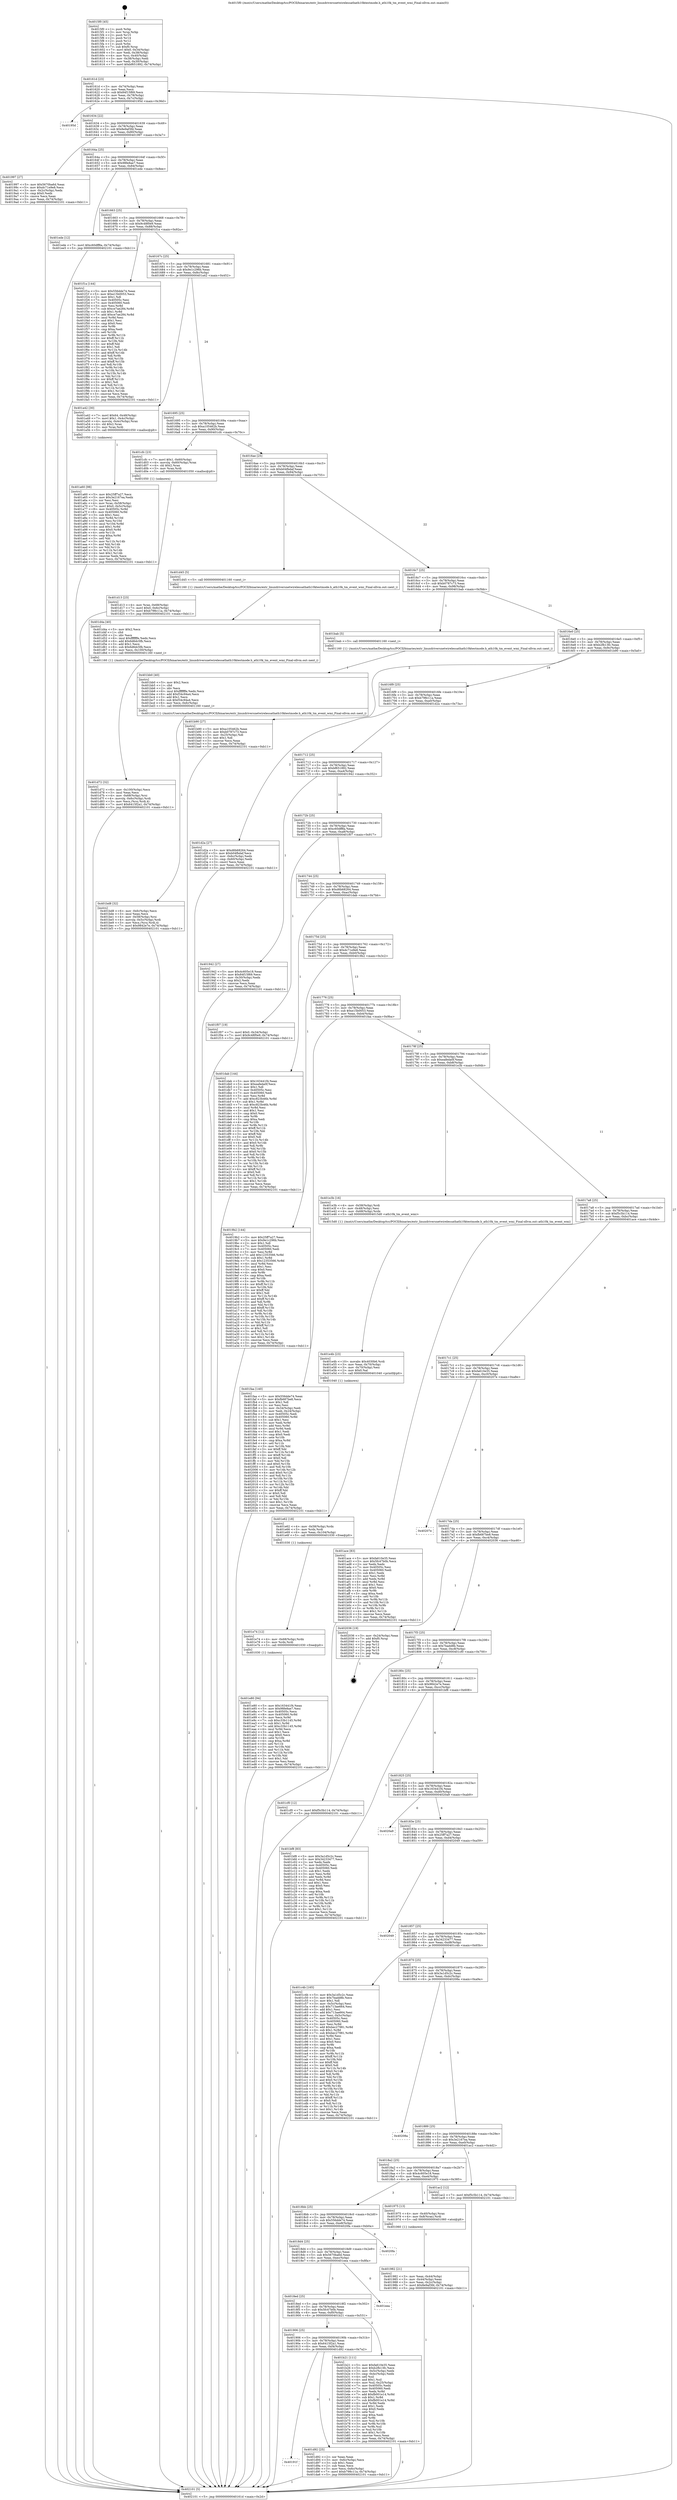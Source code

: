digraph "0x4015f0" {
  label = "0x4015f0 (/mnt/c/Users/mathe/Desktop/tcc/POCII/binaries/extr_linuxdriversnetwirelessathath10ktestmode.h_ath10k_tm_event_wmi_Final-ollvm.out::main(0))"
  labelloc = "t"
  node[shape=record]

  Entry [label="",width=0.3,height=0.3,shape=circle,fillcolor=black,style=filled]
  "0x40161d" [label="{
     0x40161d [23]\l
     | [instrs]\l
     &nbsp;&nbsp;0x40161d \<+3\>: mov -0x74(%rbp),%eax\l
     &nbsp;&nbsp;0x401620 \<+2\>: mov %eax,%ecx\l
     &nbsp;&nbsp;0x401622 \<+6\>: sub $0x84f15f69,%ecx\l
     &nbsp;&nbsp;0x401628 \<+3\>: mov %eax,-0x78(%rbp)\l
     &nbsp;&nbsp;0x40162b \<+3\>: mov %ecx,-0x7c(%rbp)\l
     &nbsp;&nbsp;0x40162e \<+6\>: je 000000000040195d \<main+0x36d\>\l
  }"]
  "0x40195d" [label="{
     0x40195d\l
  }", style=dashed]
  "0x401634" [label="{
     0x401634 [22]\l
     | [instrs]\l
     &nbsp;&nbsp;0x401634 \<+5\>: jmp 0000000000401639 \<main+0x49\>\l
     &nbsp;&nbsp;0x401639 \<+3\>: mov -0x78(%rbp),%eax\l
     &nbsp;&nbsp;0x40163c \<+5\>: sub $0x8e9af3fd,%eax\l
     &nbsp;&nbsp;0x401641 \<+3\>: mov %eax,-0x80(%rbp)\l
     &nbsp;&nbsp;0x401644 \<+6\>: je 0000000000401997 \<main+0x3a7\>\l
  }"]
  Exit [label="",width=0.3,height=0.3,shape=circle,fillcolor=black,style=filled,peripheries=2]
  "0x401997" [label="{
     0x401997 [27]\l
     | [instrs]\l
     &nbsp;&nbsp;0x401997 \<+5\>: mov $0x5670ba6d,%eax\l
     &nbsp;&nbsp;0x40199c \<+5\>: mov $0xdc71e9e8,%ecx\l
     &nbsp;&nbsp;0x4019a1 \<+3\>: mov -0x2c(%rbp),%edx\l
     &nbsp;&nbsp;0x4019a4 \<+3\>: cmp $0x0,%edx\l
     &nbsp;&nbsp;0x4019a7 \<+3\>: cmove %ecx,%eax\l
     &nbsp;&nbsp;0x4019aa \<+3\>: mov %eax,-0x74(%rbp)\l
     &nbsp;&nbsp;0x4019ad \<+5\>: jmp 0000000000402101 \<main+0xb11\>\l
  }"]
  "0x40164a" [label="{
     0x40164a [25]\l
     | [instrs]\l
     &nbsp;&nbsp;0x40164a \<+5\>: jmp 000000000040164f \<main+0x5f\>\l
     &nbsp;&nbsp;0x40164f \<+3\>: mov -0x78(%rbp),%eax\l
     &nbsp;&nbsp;0x401652 \<+5\>: sub $0x98fe8ae7,%eax\l
     &nbsp;&nbsp;0x401657 \<+6\>: mov %eax,-0x84(%rbp)\l
     &nbsp;&nbsp;0x40165d \<+6\>: je 0000000000401ede \<main+0x8ee\>\l
  }"]
  "0x401e80" [label="{
     0x401e80 [94]\l
     | [instrs]\l
     &nbsp;&nbsp;0x401e80 \<+5\>: mov $0x163441f4,%eax\l
     &nbsp;&nbsp;0x401e85 \<+5\>: mov $0x98fe8ae7,%esi\l
     &nbsp;&nbsp;0x401e8a \<+7\>: mov 0x40505c,%ecx\l
     &nbsp;&nbsp;0x401e91 \<+8\>: mov 0x405060,%r8d\l
     &nbsp;&nbsp;0x401e99 \<+3\>: mov %ecx,%r9d\l
     &nbsp;&nbsp;0x401e9c \<+7\>: sub $0xc33b1145,%r9d\l
     &nbsp;&nbsp;0x401ea3 \<+4\>: sub $0x1,%r9d\l
     &nbsp;&nbsp;0x401ea7 \<+7\>: add $0xc33b1145,%r9d\l
     &nbsp;&nbsp;0x401eae \<+4\>: imul %r9d,%ecx\l
     &nbsp;&nbsp;0x401eb2 \<+3\>: and $0x1,%ecx\l
     &nbsp;&nbsp;0x401eb5 \<+3\>: cmp $0x0,%ecx\l
     &nbsp;&nbsp;0x401eb8 \<+4\>: sete %r10b\l
     &nbsp;&nbsp;0x401ebc \<+4\>: cmp $0xa,%r8d\l
     &nbsp;&nbsp;0x401ec0 \<+4\>: setl %r11b\l
     &nbsp;&nbsp;0x401ec4 \<+3\>: mov %r10b,%bl\l
     &nbsp;&nbsp;0x401ec7 \<+3\>: and %r11b,%bl\l
     &nbsp;&nbsp;0x401eca \<+3\>: xor %r11b,%r10b\l
     &nbsp;&nbsp;0x401ecd \<+3\>: or %r10b,%bl\l
     &nbsp;&nbsp;0x401ed0 \<+3\>: test $0x1,%bl\l
     &nbsp;&nbsp;0x401ed3 \<+3\>: cmovne %esi,%eax\l
     &nbsp;&nbsp;0x401ed6 \<+3\>: mov %eax,-0x74(%rbp)\l
     &nbsp;&nbsp;0x401ed9 \<+5\>: jmp 0000000000402101 \<main+0xb11\>\l
  }"]
  "0x401ede" [label="{
     0x401ede [12]\l
     | [instrs]\l
     &nbsp;&nbsp;0x401ede \<+7\>: movl $0xc60dff8a,-0x74(%rbp)\l
     &nbsp;&nbsp;0x401ee5 \<+5\>: jmp 0000000000402101 \<main+0xb11\>\l
  }"]
  "0x401663" [label="{
     0x401663 [25]\l
     | [instrs]\l
     &nbsp;&nbsp;0x401663 \<+5\>: jmp 0000000000401668 \<main+0x78\>\l
     &nbsp;&nbsp;0x401668 \<+3\>: mov -0x78(%rbp),%eax\l
     &nbsp;&nbsp;0x40166b \<+5\>: sub $0x9c48f0e9,%eax\l
     &nbsp;&nbsp;0x401670 \<+6\>: mov %eax,-0x88(%rbp)\l
     &nbsp;&nbsp;0x401676 \<+6\>: je 0000000000401f1a \<main+0x92a\>\l
  }"]
  "0x401e74" [label="{
     0x401e74 [12]\l
     | [instrs]\l
     &nbsp;&nbsp;0x401e74 \<+4\>: mov -0x68(%rbp),%rdx\l
     &nbsp;&nbsp;0x401e78 \<+3\>: mov %rdx,%rdi\l
     &nbsp;&nbsp;0x401e7b \<+5\>: call 0000000000401030 \<free@plt\>\l
     | [calls]\l
     &nbsp;&nbsp;0x401030 \{1\} (unknown)\l
  }"]
  "0x401f1a" [label="{
     0x401f1a [144]\l
     | [instrs]\l
     &nbsp;&nbsp;0x401f1a \<+5\>: mov $0x556dde74,%eax\l
     &nbsp;&nbsp;0x401f1f \<+5\>: mov $0xe15b0053,%ecx\l
     &nbsp;&nbsp;0x401f24 \<+2\>: mov $0x1,%dl\l
     &nbsp;&nbsp;0x401f26 \<+7\>: mov 0x40505c,%esi\l
     &nbsp;&nbsp;0x401f2d \<+7\>: mov 0x405060,%edi\l
     &nbsp;&nbsp;0x401f34 \<+3\>: mov %esi,%r8d\l
     &nbsp;&nbsp;0x401f37 \<+7\>: sub $0xce7ae284,%r8d\l
     &nbsp;&nbsp;0x401f3e \<+4\>: sub $0x1,%r8d\l
     &nbsp;&nbsp;0x401f42 \<+7\>: add $0xce7ae284,%r8d\l
     &nbsp;&nbsp;0x401f49 \<+4\>: imul %r8d,%esi\l
     &nbsp;&nbsp;0x401f4d \<+3\>: and $0x1,%esi\l
     &nbsp;&nbsp;0x401f50 \<+3\>: cmp $0x0,%esi\l
     &nbsp;&nbsp;0x401f53 \<+4\>: sete %r9b\l
     &nbsp;&nbsp;0x401f57 \<+3\>: cmp $0xa,%edi\l
     &nbsp;&nbsp;0x401f5a \<+4\>: setl %r10b\l
     &nbsp;&nbsp;0x401f5e \<+3\>: mov %r9b,%r11b\l
     &nbsp;&nbsp;0x401f61 \<+4\>: xor $0xff,%r11b\l
     &nbsp;&nbsp;0x401f65 \<+3\>: mov %r10b,%bl\l
     &nbsp;&nbsp;0x401f68 \<+3\>: xor $0xff,%bl\l
     &nbsp;&nbsp;0x401f6b \<+3\>: xor $0x1,%dl\l
     &nbsp;&nbsp;0x401f6e \<+3\>: mov %r11b,%r14b\l
     &nbsp;&nbsp;0x401f71 \<+4\>: and $0xff,%r14b\l
     &nbsp;&nbsp;0x401f75 \<+3\>: and %dl,%r9b\l
     &nbsp;&nbsp;0x401f78 \<+3\>: mov %bl,%r15b\l
     &nbsp;&nbsp;0x401f7b \<+4\>: and $0xff,%r15b\l
     &nbsp;&nbsp;0x401f7f \<+3\>: and %dl,%r10b\l
     &nbsp;&nbsp;0x401f82 \<+3\>: or %r9b,%r14b\l
     &nbsp;&nbsp;0x401f85 \<+3\>: or %r10b,%r15b\l
     &nbsp;&nbsp;0x401f88 \<+3\>: xor %r15b,%r14b\l
     &nbsp;&nbsp;0x401f8b \<+3\>: or %bl,%r11b\l
     &nbsp;&nbsp;0x401f8e \<+4\>: xor $0xff,%r11b\l
     &nbsp;&nbsp;0x401f92 \<+3\>: or $0x1,%dl\l
     &nbsp;&nbsp;0x401f95 \<+3\>: and %dl,%r11b\l
     &nbsp;&nbsp;0x401f98 \<+3\>: or %r11b,%r14b\l
     &nbsp;&nbsp;0x401f9b \<+4\>: test $0x1,%r14b\l
     &nbsp;&nbsp;0x401f9f \<+3\>: cmovne %ecx,%eax\l
     &nbsp;&nbsp;0x401fa2 \<+3\>: mov %eax,-0x74(%rbp)\l
     &nbsp;&nbsp;0x401fa5 \<+5\>: jmp 0000000000402101 \<main+0xb11\>\l
  }"]
  "0x40167c" [label="{
     0x40167c [25]\l
     | [instrs]\l
     &nbsp;&nbsp;0x40167c \<+5\>: jmp 0000000000401681 \<main+0x91\>\l
     &nbsp;&nbsp;0x401681 \<+3\>: mov -0x78(%rbp),%eax\l
     &nbsp;&nbsp;0x401684 \<+5\>: sub $0x9e1c296b,%eax\l
     &nbsp;&nbsp;0x401689 \<+6\>: mov %eax,-0x8c(%rbp)\l
     &nbsp;&nbsp;0x40168f \<+6\>: je 0000000000401a42 \<main+0x452\>\l
  }"]
  "0x401e62" [label="{
     0x401e62 [18]\l
     | [instrs]\l
     &nbsp;&nbsp;0x401e62 \<+4\>: mov -0x58(%rbp),%rdx\l
     &nbsp;&nbsp;0x401e66 \<+3\>: mov %rdx,%rdi\l
     &nbsp;&nbsp;0x401e69 \<+6\>: mov %eax,-0x104(%rbp)\l
     &nbsp;&nbsp;0x401e6f \<+5\>: call 0000000000401030 \<free@plt\>\l
     | [calls]\l
     &nbsp;&nbsp;0x401030 \{1\} (unknown)\l
  }"]
  "0x401a42" [label="{
     0x401a42 [30]\l
     | [instrs]\l
     &nbsp;&nbsp;0x401a42 \<+7\>: movl $0x64,-0x48(%rbp)\l
     &nbsp;&nbsp;0x401a49 \<+7\>: movl $0x1,-0x4c(%rbp)\l
     &nbsp;&nbsp;0x401a50 \<+4\>: movslq -0x4c(%rbp),%rax\l
     &nbsp;&nbsp;0x401a54 \<+4\>: shl $0x2,%rax\l
     &nbsp;&nbsp;0x401a58 \<+3\>: mov %rax,%rdi\l
     &nbsp;&nbsp;0x401a5b \<+5\>: call 0000000000401050 \<malloc@plt\>\l
     | [calls]\l
     &nbsp;&nbsp;0x401050 \{1\} (unknown)\l
  }"]
  "0x401695" [label="{
     0x401695 [25]\l
     | [instrs]\l
     &nbsp;&nbsp;0x401695 \<+5\>: jmp 000000000040169a \<main+0xaa\>\l
     &nbsp;&nbsp;0x40169a \<+3\>: mov -0x78(%rbp),%eax\l
     &nbsp;&nbsp;0x40169d \<+5\>: sub $0xa105462b,%eax\l
     &nbsp;&nbsp;0x4016a2 \<+6\>: mov %eax,-0x90(%rbp)\l
     &nbsp;&nbsp;0x4016a8 \<+6\>: je 0000000000401cfc \<main+0x70c\>\l
  }"]
  "0x401e4b" [label="{
     0x401e4b [23]\l
     | [instrs]\l
     &nbsp;&nbsp;0x401e4b \<+10\>: movabs $0x4030b6,%rdi\l
     &nbsp;&nbsp;0x401e55 \<+3\>: mov %eax,-0x70(%rbp)\l
     &nbsp;&nbsp;0x401e58 \<+3\>: mov -0x70(%rbp),%esi\l
     &nbsp;&nbsp;0x401e5b \<+2\>: mov $0x0,%al\l
     &nbsp;&nbsp;0x401e5d \<+5\>: call 0000000000401040 \<printf@plt\>\l
     | [calls]\l
     &nbsp;&nbsp;0x401040 \{1\} (unknown)\l
  }"]
  "0x401cfc" [label="{
     0x401cfc [23]\l
     | [instrs]\l
     &nbsp;&nbsp;0x401cfc \<+7\>: movl $0x1,-0x60(%rbp)\l
     &nbsp;&nbsp;0x401d03 \<+4\>: movslq -0x60(%rbp),%rax\l
     &nbsp;&nbsp;0x401d07 \<+4\>: shl $0x2,%rax\l
     &nbsp;&nbsp;0x401d0b \<+3\>: mov %rax,%rdi\l
     &nbsp;&nbsp;0x401d0e \<+5\>: call 0000000000401050 \<malloc@plt\>\l
     | [calls]\l
     &nbsp;&nbsp;0x401050 \{1\} (unknown)\l
  }"]
  "0x4016ae" [label="{
     0x4016ae [25]\l
     | [instrs]\l
     &nbsp;&nbsp;0x4016ae \<+5\>: jmp 00000000004016b3 \<main+0xc3\>\l
     &nbsp;&nbsp;0x4016b3 \<+3\>: mov -0x78(%rbp),%eax\l
     &nbsp;&nbsp;0x4016b6 \<+5\>: sub $0xb04fbdaf,%eax\l
     &nbsp;&nbsp;0x4016bb \<+6\>: mov %eax,-0x94(%rbp)\l
     &nbsp;&nbsp;0x4016c1 \<+6\>: je 0000000000401d45 \<main+0x755\>\l
  }"]
  "0x40191f" [label="{
     0x40191f\l
  }", style=dashed]
  "0x401d45" [label="{
     0x401d45 [5]\l
     | [instrs]\l
     &nbsp;&nbsp;0x401d45 \<+5\>: call 0000000000401160 \<next_i\>\l
     | [calls]\l
     &nbsp;&nbsp;0x401160 \{1\} (/mnt/c/Users/mathe/Desktop/tcc/POCII/binaries/extr_linuxdriversnetwirelessathath10ktestmode.h_ath10k_tm_event_wmi_Final-ollvm.out::next_i)\l
  }"]
  "0x4016c7" [label="{
     0x4016c7 [25]\l
     | [instrs]\l
     &nbsp;&nbsp;0x4016c7 \<+5\>: jmp 00000000004016cc \<main+0xdc\>\l
     &nbsp;&nbsp;0x4016cc \<+3\>: mov -0x78(%rbp),%eax\l
     &nbsp;&nbsp;0x4016cf \<+5\>: sub $0xb0787c73,%eax\l
     &nbsp;&nbsp;0x4016d4 \<+6\>: mov %eax,-0x98(%rbp)\l
     &nbsp;&nbsp;0x4016da \<+6\>: je 0000000000401bab \<main+0x5bb\>\l
  }"]
  "0x401d92" [label="{
     0x401d92 [25]\l
     | [instrs]\l
     &nbsp;&nbsp;0x401d92 \<+2\>: xor %eax,%eax\l
     &nbsp;&nbsp;0x401d94 \<+3\>: mov -0x6c(%rbp),%ecx\l
     &nbsp;&nbsp;0x401d97 \<+3\>: sub $0x1,%eax\l
     &nbsp;&nbsp;0x401d9a \<+2\>: sub %eax,%ecx\l
     &nbsp;&nbsp;0x401d9c \<+3\>: mov %ecx,-0x6c(%rbp)\l
     &nbsp;&nbsp;0x401d9f \<+7\>: movl $0xb798c11a,-0x74(%rbp)\l
     &nbsp;&nbsp;0x401da6 \<+5\>: jmp 0000000000402101 \<main+0xb11\>\l
  }"]
  "0x401bab" [label="{
     0x401bab [5]\l
     | [instrs]\l
     &nbsp;&nbsp;0x401bab \<+5\>: call 0000000000401160 \<next_i\>\l
     | [calls]\l
     &nbsp;&nbsp;0x401160 \{1\} (/mnt/c/Users/mathe/Desktop/tcc/POCII/binaries/extr_linuxdriversnetwirelessathath10ktestmode.h_ath10k_tm_event_wmi_Final-ollvm.out::next_i)\l
  }"]
  "0x4016e0" [label="{
     0x4016e0 [25]\l
     | [instrs]\l
     &nbsp;&nbsp;0x4016e0 \<+5\>: jmp 00000000004016e5 \<main+0xf5\>\l
     &nbsp;&nbsp;0x4016e5 \<+3\>: mov -0x78(%rbp),%eax\l
     &nbsp;&nbsp;0x4016e8 \<+5\>: sub $0xb2fb13fc,%eax\l
     &nbsp;&nbsp;0x4016ed \<+6\>: mov %eax,-0x9c(%rbp)\l
     &nbsp;&nbsp;0x4016f3 \<+6\>: je 0000000000401b90 \<main+0x5a0\>\l
  }"]
  "0x401d72" [label="{
     0x401d72 [32]\l
     | [instrs]\l
     &nbsp;&nbsp;0x401d72 \<+6\>: mov -0x100(%rbp),%ecx\l
     &nbsp;&nbsp;0x401d78 \<+3\>: imul %eax,%ecx\l
     &nbsp;&nbsp;0x401d7b \<+4\>: mov -0x68(%rbp),%rsi\l
     &nbsp;&nbsp;0x401d7f \<+4\>: movslq -0x6c(%rbp),%rdi\l
     &nbsp;&nbsp;0x401d83 \<+3\>: mov %ecx,(%rsi,%rdi,4)\l
     &nbsp;&nbsp;0x401d86 \<+7\>: movl $0x6415f2a1,-0x74(%rbp)\l
     &nbsp;&nbsp;0x401d8d \<+5\>: jmp 0000000000402101 \<main+0xb11\>\l
  }"]
  "0x401b90" [label="{
     0x401b90 [27]\l
     | [instrs]\l
     &nbsp;&nbsp;0x401b90 \<+5\>: mov $0xa105462b,%eax\l
     &nbsp;&nbsp;0x401b95 \<+5\>: mov $0xb0787c73,%ecx\l
     &nbsp;&nbsp;0x401b9a \<+3\>: mov -0x25(%rbp),%dl\l
     &nbsp;&nbsp;0x401b9d \<+3\>: test $0x1,%dl\l
     &nbsp;&nbsp;0x401ba0 \<+3\>: cmovne %ecx,%eax\l
     &nbsp;&nbsp;0x401ba3 \<+3\>: mov %eax,-0x74(%rbp)\l
     &nbsp;&nbsp;0x401ba6 \<+5\>: jmp 0000000000402101 \<main+0xb11\>\l
  }"]
  "0x4016f9" [label="{
     0x4016f9 [25]\l
     | [instrs]\l
     &nbsp;&nbsp;0x4016f9 \<+5\>: jmp 00000000004016fe \<main+0x10e\>\l
     &nbsp;&nbsp;0x4016fe \<+3\>: mov -0x78(%rbp),%eax\l
     &nbsp;&nbsp;0x401701 \<+5\>: sub $0xb798c11a,%eax\l
     &nbsp;&nbsp;0x401706 \<+6\>: mov %eax,-0xa0(%rbp)\l
     &nbsp;&nbsp;0x40170c \<+6\>: je 0000000000401d2a \<main+0x73a\>\l
  }"]
  "0x401d4a" [label="{
     0x401d4a [40]\l
     | [instrs]\l
     &nbsp;&nbsp;0x401d4a \<+5\>: mov $0x2,%ecx\l
     &nbsp;&nbsp;0x401d4f \<+1\>: cltd\l
     &nbsp;&nbsp;0x401d50 \<+2\>: idiv %ecx\l
     &nbsp;&nbsp;0x401d52 \<+6\>: imul $0xfffffffe,%edx,%ecx\l
     &nbsp;&nbsp;0x401d58 \<+6\>: add $0x6d6dc5fb,%ecx\l
     &nbsp;&nbsp;0x401d5e \<+3\>: add $0x1,%ecx\l
     &nbsp;&nbsp;0x401d61 \<+6\>: sub $0x6d6dc5fb,%ecx\l
     &nbsp;&nbsp;0x401d67 \<+6\>: mov %ecx,-0x100(%rbp)\l
     &nbsp;&nbsp;0x401d6d \<+5\>: call 0000000000401160 \<next_i\>\l
     | [calls]\l
     &nbsp;&nbsp;0x401160 \{1\} (/mnt/c/Users/mathe/Desktop/tcc/POCII/binaries/extr_linuxdriversnetwirelessathath10ktestmode.h_ath10k_tm_event_wmi_Final-ollvm.out::next_i)\l
  }"]
  "0x401d2a" [label="{
     0x401d2a [27]\l
     | [instrs]\l
     &nbsp;&nbsp;0x401d2a \<+5\>: mov $0xd6b68264,%eax\l
     &nbsp;&nbsp;0x401d2f \<+5\>: mov $0xb04fbdaf,%ecx\l
     &nbsp;&nbsp;0x401d34 \<+3\>: mov -0x6c(%rbp),%edx\l
     &nbsp;&nbsp;0x401d37 \<+3\>: cmp -0x60(%rbp),%edx\l
     &nbsp;&nbsp;0x401d3a \<+3\>: cmovl %ecx,%eax\l
     &nbsp;&nbsp;0x401d3d \<+3\>: mov %eax,-0x74(%rbp)\l
     &nbsp;&nbsp;0x401d40 \<+5\>: jmp 0000000000402101 \<main+0xb11\>\l
  }"]
  "0x401712" [label="{
     0x401712 [25]\l
     | [instrs]\l
     &nbsp;&nbsp;0x401712 \<+5\>: jmp 0000000000401717 \<main+0x127\>\l
     &nbsp;&nbsp;0x401717 \<+3\>: mov -0x78(%rbp),%eax\l
     &nbsp;&nbsp;0x40171a \<+5\>: sub $0xbf651892,%eax\l
     &nbsp;&nbsp;0x40171f \<+6\>: mov %eax,-0xa4(%rbp)\l
     &nbsp;&nbsp;0x401725 \<+6\>: je 0000000000401942 \<main+0x352\>\l
  }"]
  "0x401d13" [label="{
     0x401d13 [23]\l
     | [instrs]\l
     &nbsp;&nbsp;0x401d13 \<+4\>: mov %rax,-0x68(%rbp)\l
     &nbsp;&nbsp;0x401d17 \<+7\>: movl $0x0,-0x6c(%rbp)\l
     &nbsp;&nbsp;0x401d1e \<+7\>: movl $0xb798c11a,-0x74(%rbp)\l
     &nbsp;&nbsp;0x401d25 \<+5\>: jmp 0000000000402101 \<main+0xb11\>\l
  }"]
  "0x401942" [label="{
     0x401942 [27]\l
     | [instrs]\l
     &nbsp;&nbsp;0x401942 \<+5\>: mov $0x4c605e18,%eax\l
     &nbsp;&nbsp;0x401947 \<+5\>: mov $0x84f15f69,%ecx\l
     &nbsp;&nbsp;0x40194c \<+3\>: mov -0x30(%rbp),%edx\l
     &nbsp;&nbsp;0x40194f \<+3\>: cmp $0x2,%edx\l
     &nbsp;&nbsp;0x401952 \<+3\>: cmovne %ecx,%eax\l
     &nbsp;&nbsp;0x401955 \<+3\>: mov %eax,-0x74(%rbp)\l
     &nbsp;&nbsp;0x401958 \<+5\>: jmp 0000000000402101 \<main+0xb11\>\l
  }"]
  "0x40172b" [label="{
     0x40172b [25]\l
     | [instrs]\l
     &nbsp;&nbsp;0x40172b \<+5\>: jmp 0000000000401730 \<main+0x140\>\l
     &nbsp;&nbsp;0x401730 \<+3\>: mov -0x78(%rbp),%eax\l
     &nbsp;&nbsp;0x401733 \<+5\>: sub $0xc60dff8a,%eax\l
     &nbsp;&nbsp;0x401738 \<+6\>: mov %eax,-0xa8(%rbp)\l
     &nbsp;&nbsp;0x40173e \<+6\>: je 0000000000401f07 \<main+0x917\>\l
  }"]
  "0x402101" [label="{
     0x402101 [5]\l
     | [instrs]\l
     &nbsp;&nbsp;0x402101 \<+5\>: jmp 000000000040161d \<main+0x2d\>\l
  }"]
  "0x4015f0" [label="{
     0x4015f0 [45]\l
     | [instrs]\l
     &nbsp;&nbsp;0x4015f0 \<+1\>: push %rbp\l
     &nbsp;&nbsp;0x4015f1 \<+3\>: mov %rsp,%rbp\l
     &nbsp;&nbsp;0x4015f4 \<+2\>: push %r15\l
     &nbsp;&nbsp;0x4015f6 \<+2\>: push %r14\l
     &nbsp;&nbsp;0x4015f8 \<+2\>: push %r12\l
     &nbsp;&nbsp;0x4015fa \<+1\>: push %rbx\l
     &nbsp;&nbsp;0x4015fb \<+7\>: sub $0xf0,%rsp\l
     &nbsp;&nbsp;0x401602 \<+7\>: movl $0x0,-0x34(%rbp)\l
     &nbsp;&nbsp;0x401609 \<+3\>: mov %edi,-0x38(%rbp)\l
     &nbsp;&nbsp;0x40160c \<+4\>: mov %rsi,-0x40(%rbp)\l
     &nbsp;&nbsp;0x401610 \<+3\>: mov -0x38(%rbp),%edi\l
     &nbsp;&nbsp;0x401613 \<+3\>: mov %edi,-0x30(%rbp)\l
     &nbsp;&nbsp;0x401616 \<+7\>: movl $0xbf651892,-0x74(%rbp)\l
  }"]
  "0x401bd8" [label="{
     0x401bd8 [32]\l
     | [instrs]\l
     &nbsp;&nbsp;0x401bd8 \<+6\>: mov -0xfc(%rbp),%ecx\l
     &nbsp;&nbsp;0x401bde \<+3\>: imul %eax,%ecx\l
     &nbsp;&nbsp;0x401be1 \<+4\>: mov -0x58(%rbp),%rsi\l
     &nbsp;&nbsp;0x401be5 \<+4\>: movslq -0x5c(%rbp),%rdi\l
     &nbsp;&nbsp;0x401be9 \<+3\>: mov %ecx,(%rsi,%rdi,4)\l
     &nbsp;&nbsp;0x401bec \<+7\>: movl $0x9842e7e,-0x74(%rbp)\l
     &nbsp;&nbsp;0x401bf3 \<+5\>: jmp 0000000000402101 \<main+0xb11\>\l
  }"]
  "0x401f07" [label="{
     0x401f07 [19]\l
     | [instrs]\l
     &nbsp;&nbsp;0x401f07 \<+7\>: movl $0x0,-0x34(%rbp)\l
     &nbsp;&nbsp;0x401f0e \<+7\>: movl $0x9c48f0e9,-0x74(%rbp)\l
     &nbsp;&nbsp;0x401f15 \<+5\>: jmp 0000000000402101 \<main+0xb11\>\l
  }"]
  "0x401744" [label="{
     0x401744 [25]\l
     | [instrs]\l
     &nbsp;&nbsp;0x401744 \<+5\>: jmp 0000000000401749 \<main+0x159\>\l
     &nbsp;&nbsp;0x401749 \<+3\>: mov -0x78(%rbp),%eax\l
     &nbsp;&nbsp;0x40174c \<+5\>: sub $0xd6b68264,%eax\l
     &nbsp;&nbsp;0x401751 \<+6\>: mov %eax,-0xac(%rbp)\l
     &nbsp;&nbsp;0x401757 \<+6\>: je 0000000000401dab \<main+0x7bb\>\l
  }"]
  "0x401bb0" [label="{
     0x401bb0 [40]\l
     | [instrs]\l
     &nbsp;&nbsp;0x401bb0 \<+5\>: mov $0x2,%ecx\l
     &nbsp;&nbsp;0x401bb5 \<+1\>: cltd\l
     &nbsp;&nbsp;0x401bb6 \<+2\>: idiv %ecx\l
     &nbsp;&nbsp;0x401bb8 \<+6\>: imul $0xfffffffe,%edx,%ecx\l
     &nbsp;&nbsp;0x401bbe \<+6\>: add $0xf34c94a4,%ecx\l
     &nbsp;&nbsp;0x401bc4 \<+3\>: add $0x1,%ecx\l
     &nbsp;&nbsp;0x401bc7 \<+6\>: sub $0xf34c94a4,%ecx\l
     &nbsp;&nbsp;0x401bcd \<+6\>: mov %ecx,-0xfc(%rbp)\l
     &nbsp;&nbsp;0x401bd3 \<+5\>: call 0000000000401160 \<next_i\>\l
     | [calls]\l
     &nbsp;&nbsp;0x401160 \{1\} (/mnt/c/Users/mathe/Desktop/tcc/POCII/binaries/extr_linuxdriversnetwirelessathath10ktestmode.h_ath10k_tm_event_wmi_Final-ollvm.out::next_i)\l
  }"]
  "0x401dab" [label="{
     0x401dab [144]\l
     | [instrs]\l
     &nbsp;&nbsp;0x401dab \<+5\>: mov $0x163441f4,%eax\l
     &nbsp;&nbsp;0x401db0 \<+5\>: mov $0xeafeda0f,%ecx\l
     &nbsp;&nbsp;0x401db5 \<+2\>: mov $0x1,%dl\l
     &nbsp;&nbsp;0x401db7 \<+7\>: mov 0x40505c,%esi\l
     &nbsp;&nbsp;0x401dbe \<+7\>: mov 0x405060,%edi\l
     &nbsp;&nbsp;0x401dc5 \<+3\>: mov %esi,%r8d\l
     &nbsp;&nbsp;0x401dc8 \<+7\>: add $0xc823b46b,%r8d\l
     &nbsp;&nbsp;0x401dcf \<+4\>: sub $0x1,%r8d\l
     &nbsp;&nbsp;0x401dd3 \<+7\>: sub $0xc823b46b,%r8d\l
     &nbsp;&nbsp;0x401dda \<+4\>: imul %r8d,%esi\l
     &nbsp;&nbsp;0x401dde \<+3\>: and $0x1,%esi\l
     &nbsp;&nbsp;0x401de1 \<+3\>: cmp $0x0,%esi\l
     &nbsp;&nbsp;0x401de4 \<+4\>: sete %r9b\l
     &nbsp;&nbsp;0x401de8 \<+3\>: cmp $0xa,%edi\l
     &nbsp;&nbsp;0x401deb \<+4\>: setl %r10b\l
     &nbsp;&nbsp;0x401def \<+3\>: mov %r9b,%r11b\l
     &nbsp;&nbsp;0x401df2 \<+4\>: xor $0xff,%r11b\l
     &nbsp;&nbsp;0x401df6 \<+3\>: mov %r10b,%bl\l
     &nbsp;&nbsp;0x401df9 \<+3\>: xor $0xff,%bl\l
     &nbsp;&nbsp;0x401dfc \<+3\>: xor $0x0,%dl\l
     &nbsp;&nbsp;0x401dff \<+3\>: mov %r11b,%r14b\l
     &nbsp;&nbsp;0x401e02 \<+4\>: and $0x0,%r14b\l
     &nbsp;&nbsp;0x401e06 \<+3\>: and %dl,%r9b\l
     &nbsp;&nbsp;0x401e09 \<+3\>: mov %bl,%r15b\l
     &nbsp;&nbsp;0x401e0c \<+4\>: and $0x0,%r15b\l
     &nbsp;&nbsp;0x401e10 \<+3\>: and %dl,%r10b\l
     &nbsp;&nbsp;0x401e13 \<+3\>: or %r9b,%r14b\l
     &nbsp;&nbsp;0x401e16 \<+3\>: or %r10b,%r15b\l
     &nbsp;&nbsp;0x401e19 \<+3\>: xor %r15b,%r14b\l
     &nbsp;&nbsp;0x401e1c \<+3\>: or %bl,%r11b\l
     &nbsp;&nbsp;0x401e1f \<+4\>: xor $0xff,%r11b\l
     &nbsp;&nbsp;0x401e23 \<+3\>: or $0x0,%dl\l
     &nbsp;&nbsp;0x401e26 \<+3\>: and %dl,%r11b\l
     &nbsp;&nbsp;0x401e29 \<+3\>: or %r11b,%r14b\l
     &nbsp;&nbsp;0x401e2c \<+4\>: test $0x1,%r14b\l
     &nbsp;&nbsp;0x401e30 \<+3\>: cmovne %ecx,%eax\l
     &nbsp;&nbsp;0x401e33 \<+3\>: mov %eax,-0x74(%rbp)\l
     &nbsp;&nbsp;0x401e36 \<+5\>: jmp 0000000000402101 \<main+0xb11\>\l
  }"]
  "0x40175d" [label="{
     0x40175d [25]\l
     | [instrs]\l
     &nbsp;&nbsp;0x40175d \<+5\>: jmp 0000000000401762 \<main+0x172\>\l
     &nbsp;&nbsp;0x401762 \<+3\>: mov -0x78(%rbp),%eax\l
     &nbsp;&nbsp;0x401765 \<+5\>: sub $0xdc71e9e8,%eax\l
     &nbsp;&nbsp;0x40176a \<+6\>: mov %eax,-0xb0(%rbp)\l
     &nbsp;&nbsp;0x401770 \<+6\>: je 00000000004019b2 \<main+0x3c2\>\l
  }"]
  "0x401906" [label="{
     0x401906 [25]\l
     | [instrs]\l
     &nbsp;&nbsp;0x401906 \<+5\>: jmp 000000000040190b \<main+0x31b\>\l
     &nbsp;&nbsp;0x40190b \<+3\>: mov -0x78(%rbp),%eax\l
     &nbsp;&nbsp;0x40190e \<+5\>: sub $0x6415f2a1,%eax\l
     &nbsp;&nbsp;0x401913 \<+6\>: mov %eax,-0xf4(%rbp)\l
     &nbsp;&nbsp;0x401919 \<+6\>: je 0000000000401d92 \<main+0x7a2\>\l
  }"]
  "0x4019b2" [label="{
     0x4019b2 [144]\l
     | [instrs]\l
     &nbsp;&nbsp;0x4019b2 \<+5\>: mov $0x25ff7a27,%eax\l
     &nbsp;&nbsp;0x4019b7 \<+5\>: mov $0x9e1c296b,%ecx\l
     &nbsp;&nbsp;0x4019bc \<+2\>: mov $0x1,%dl\l
     &nbsp;&nbsp;0x4019be \<+7\>: mov 0x40505c,%esi\l
     &nbsp;&nbsp;0x4019c5 \<+7\>: mov 0x405060,%edi\l
     &nbsp;&nbsp;0x4019cc \<+3\>: mov %esi,%r8d\l
     &nbsp;&nbsp;0x4019cf \<+7\>: add $0x12353566,%r8d\l
     &nbsp;&nbsp;0x4019d6 \<+4\>: sub $0x1,%r8d\l
     &nbsp;&nbsp;0x4019da \<+7\>: sub $0x12353566,%r8d\l
     &nbsp;&nbsp;0x4019e1 \<+4\>: imul %r8d,%esi\l
     &nbsp;&nbsp;0x4019e5 \<+3\>: and $0x1,%esi\l
     &nbsp;&nbsp;0x4019e8 \<+3\>: cmp $0x0,%esi\l
     &nbsp;&nbsp;0x4019eb \<+4\>: sete %r9b\l
     &nbsp;&nbsp;0x4019ef \<+3\>: cmp $0xa,%edi\l
     &nbsp;&nbsp;0x4019f2 \<+4\>: setl %r10b\l
     &nbsp;&nbsp;0x4019f6 \<+3\>: mov %r9b,%r11b\l
     &nbsp;&nbsp;0x4019f9 \<+4\>: xor $0xff,%r11b\l
     &nbsp;&nbsp;0x4019fd \<+3\>: mov %r10b,%bl\l
     &nbsp;&nbsp;0x401a00 \<+3\>: xor $0xff,%bl\l
     &nbsp;&nbsp;0x401a03 \<+3\>: xor $0x1,%dl\l
     &nbsp;&nbsp;0x401a06 \<+3\>: mov %r11b,%r14b\l
     &nbsp;&nbsp;0x401a09 \<+4\>: and $0xff,%r14b\l
     &nbsp;&nbsp;0x401a0d \<+3\>: and %dl,%r9b\l
     &nbsp;&nbsp;0x401a10 \<+3\>: mov %bl,%r15b\l
     &nbsp;&nbsp;0x401a13 \<+4\>: and $0xff,%r15b\l
     &nbsp;&nbsp;0x401a17 \<+3\>: and %dl,%r10b\l
     &nbsp;&nbsp;0x401a1a \<+3\>: or %r9b,%r14b\l
     &nbsp;&nbsp;0x401a1d \<+3\>: or %r10b,%r15b\l
     &nbsp;&nbsp;0x401a20 \<+3\>: xor %r15b,%r14b\l
     &nbsp;&nbsp;0x401a23 \<+3\>: or %bl,%r11b\l
     &nbsp;&nbsp;0x401a26 \<+4\>: xor $0xff,%r11b\l
     &nbsp;&nbsp;0x401a2a \<+3\>: or $0x1,%dl\l
     &nbsp;&nbsp;0x401a2d \<+3\>: and %dl,%r11b\l
     &nbsp;&nbsp;0x401a30 \<+3\>: or %r11b,%r14b\l
     &nbsp;&nbsp;0x401a33 \<+4\>: test $0x1,%r14b\l
     &nbsp;&nbsp;0x401a37 \<+3\>: cmovne %ecx,%eax\l
     &nbsp;&nbsp;0x401a3a \<+3\>: mov %eax,-0x74(%rbp)\l
     &nbsp;&nbsp;0x401a3d \<+5\>: jmp 0000000000402101 \<main+0xb11\>\l
  }"]
  "0x401776" [label="{
     0x401776 [25]\l
     | [instrs]\l
     &nbsp;&nbsp;0x401776 \<+5\>: jmp 000000000040177b \<main+0x18b\>\l
     &nbsp;&nbsp;0x40177b \<+3\>: mov -0x78(%rbp),%eax\l
     &nbsp;&nbsp;0x40177e \<+5\>: sub $0xe15b0053,%eax\l
     &nbsp;&nbsp;0x401783 \<+6\>: mov %eax,-0xb4(%rbp)\l
     &nbsp;&nbsp;0x401789 \<+6\>: je 0000000000401faa \<main+0x9ba\>\l
  }"]
  "0x401b21" [label="{
     0x401b21 [111]\l
     | [instrs]\l
     &nbsp;&nbsp;0x401b21 \<+5\>: mov $0xfa610e35,%eax\l
     &nbsp;&nbsp;0x401b26 \<+5\>: mov $0xb2fb13fc,%ecx\l
     &nbsp;&nbsp;0x401b2b \<+3\>: mov -0x5c(%rbp),%edx\l
     &nbsp;&nbsp;0x401b2e \<+3\>: cmp -0x4c(%rbp),%edx\l
     &nbsp;&nbsp;0x401b31 \<+4\>: setl %sil\l
     &nbsp;&nbsp;0x401b35 \<+4\>: and $0x1,%sil\l
     &nbsp;&nbsp;0x401b39 \<+4\>: mov %sil,-0x25(%rbp)\l
     &nbsp;&nbsp;0x401b3d \<+7\>: mov 0x40505c,%edx\l
     &nbsp;&nbsp;0x401b44 \<+7\>: mov 0x405060,%edi\l
     &nbsp;&nbsp;0x401b4b \<+3\>: mov %edx,%r8d\l
     &nbsp;&nbsp;0x401b4e \<+7\>: add $0xfb001e14,%r8d\l
     &nbsp;&nbsp;0x401b55 \<+4\>: sub $0x1,%r8d\l
     &nbsp;&nbsp;0x401b59 \<+7\>: sub $0xfb001e14,%r8d\l
     &nbsp;&nbsp;0x401b60 \<+4\>: imul %r8d,%edx\l
     &nbsp;&nbsp;0x401b64 \<+3\>: and $0x1,%edx\l
     &nbsp;&nbsp;0x401b67 \<+3\>: cmp $0x0,%edx\l
     &nbsp;&nbsp;0x401b6a \<+4\>: sete %sil\l
     &nbsp;&nbsp;0x401b6e \<+3\>: cmp $0xa,%edi\l
     &nbsp;&nbsp;0x401b71 \<+4\>: setl %r9b\l
     &nbsp;&nbsp;0x401b75 \<+3\>: mov %sil,%r10b\l
     &nbsp;&nbsp;0x401b78 \<+3\>: and %r9b,%r10b\l
     &nbsp;&nbsp;0x401b7b \<+3\>: xor %r9b,%sil\l
     &nbsp;&nbsp;0x401b7e \<+3\>: or %sil,%r10b\l
     &nbsp;&nbsp;0x401b81 \<+4\>: test $0x1,%r10b\l
     &nbsp;&nbsp;0x401b85 \<+3\>: cmovne %ecx,%eax\l
     &nbsp;&nbsp;0x401b88 \<+3\>: mov %eax,-0x74(%rbp)\l
     &nbsp;&nbsp;0x401b8b \<+5\>: jmp 0000000000402101 \<main+0xb11\>\l
  }"]
  "0x401faa" [label="{
     0x401faa [140]\l
     | [instrs]\l
     &nbsp;&nbsp;0x401faa \<+5\>: mov $0x556dde74,%eax\l
     &nbsp;&nbsp;0x401faf \<+5\>: mov $0xfb687be8,%ecx\l
     &nbsp;&nbsp;0x401fb4 \<+2\>: mov $0x1,%dl\l
     &nbsp;&nbsp;0x401fb6 \<+2\>: xor %esi,%esi\l
     &nbsp;&nbsp;0x401fb8 \<+3\>: mov -0x34(%rbp),%edi\l
     &nbsp;&nbsp;0x401fbb \<+3\>: mov %edi,-0x24(%rbp)\l
     &nbsp;&nbsp;0x401fbe \<+7\>: mov 0x40505c,%edi\l
     &nbsp;&nbsp;0x401fc5 \<+8\>: mov 0x405060,%r8d\l
     &nbsp;&nbsp;0x401fcd \<+3\>: sub $0x1,%esi\l
     &nbsp;&nbsp;0x401fd0 \<+3\>: mov %edi,%r9d\l
     &nbsp;&nbsp;0x401fd3 \<+3\>: add %esi,%r9d\l
     &nbsp;&nbsp;0x401fd6 \<+4\>: imul %r9d,%edi\l
     &nbsp;&nbsp;0x401fda \<+3\>: and $0x1,%edi\l
     &nbsp;&nbsp;0x401fdd \<+3\>: cmp $0x0,%edi\l
     &nbsp;&nbsp;0x401fe0 \<+4\>: sete %r10b\l
     &nbsp;&nbsp;0x401fe4 \<+4\>: cmp $0xa,%r8d\l
     &nbsp;&nbsp;0x401fe8 \<+4\>: setl %r11b\l
     &nbsp;&nbsp;0x401fec \<+3\>: mov %r10b,%bl\l
     &nbsp;&nbsp;0x401fef \<+3\>: xor $0xff,%bl\l
     &nbsp;&nbsp;0x401ff2 \<+3\>: mov %r11b,%r14b\l
     &nbsp;&nbsp;0x401ff5 \<+4\>: xor $0xff,%r14b\l
     &nbsp;&nbsp;0x401ff9 \<+3\>: xor $0x0,%dl\l
     &nbsp;&nbsp;0x401ffc \<+3\>: mov %bl,%r15b\l
     &nbsp;&nbsp;0x401fff \<+4\>: and $0x0,%r15b\l
     &nbsp;&nbsp;0x402003 \<+3\>: and %dl,%r10b\l
     &nbsp;&nbsp;0x402006 \<+3\>: mov %r14b,%r12b\l
     &nbsp;&nbsp;0x402009 \<+4\>: and $0x0,%r12b\l
     &nbsp;&nbsp;0x40200d \<+3\>: and %dl,%r11b\l
     &nbsp;&nbsp;0x402010 \<+3\>: or %r10b,%r15b\l
     &nbsp;&nbsp;0x402013 \<+3\>: or %r11b,%r12b\l
     &nbsp;&nbsp;0x402016 \<+3\>: xor %r12b,%r15b\l
     &nbsp;&nbsp;0x402019 \<+3\>: or %r14b,%bl\l
     &nbsp;&nbsp;0x40201c \<+3\>: xor $0xff,%bl\l
     &nbsp;&nbsp;0x40201f \<+3\>: or $0x0,%dl\l
     &nbsp;&nbsp;0x402022 \<+2\>: and %dl,%bl\l
     &nbsp;&nbsp;0x402024 \<+3\>: or %bl,%r15b\l
     &nbsp;&nbsp;0x402027 \<+4\>: test $0x1,%r15b\l
     &nbsp;&nbsp;0x40202b \<+3\>: cmovne %ecx,%eax\l
     &nbsp;&nbsp;0x40202e \<+3\>: mov %eax,-0x74(%rbp)\l
     &nbsp;&nbsp;0x402031 \<+5\>: jmp 0000000000402101 \<main+0xb11\>\l
  }"]
  "0x40178f" [label="{
     0x40178f [25]\l
     | [instrs]\l
     &nbsp;&nbsp;0x40178f \<+5\>: jmp 0000000000401794 \<main+0x1a4\>\l
     &nbsp;&nbsp;0x401794 \<+3\>: mov -0x78(%rbp),%eax\l
     &nbsp;&nbsp;0x401797 \<+5\>: sub $0xeafeda0f,%eax\l
     &nbsp;&nbsp;0x40179c \<+6\>: mov %eax,-0xb8(%rbp)\l
     &nbsp;&nbsp;0x4017a2 \<+6\>: je 0000000000401e3b \<main+0x84b\>\l
  }"]
  "0x4018ed" [label="{
     0x4018ed [25]\l
     | [instrs]\l
     &nbsp;&nbsp;0x4018ed \<+5\>: jmp 00000000004018f2 \<main+0x302\>\l
     &nbsp;&nbsp;0x4018f2 \<+3\>: mov -0x78(%rbp),%eax\l
     &nbsp;&nbsp;0x4018f5 \<+5\>: sub $0x5fc47b0b,%eax\l
     &nbsp;&nbsp;0x4018fa \<+6\>: mov %eax,-0xf0(%rbp)\l
     &nbsp;&nbsp;0x401900 \<+6\>: je 0000000000401b21 \<main+0x531\>\l
  }"]
  "0x401e3b" [label="{
     0x401e3b [16]\l
     | [instrs]\l
     &nbsp;&nbsp;0x401e3b \<+4\>: mov -0x58(%rbp),%rdi\l
     &nbsp;&nbsp;0x401e3f \<+3\>: mov -0x48(%rbp),%esi\l
     &nbsp;&nbsp;0x401e42 \<+4\>: mov -0x68(%rbp),%rdx\l
     &nbsp;&nbsp;0x401e46 \<+5\>: call 00000000004015d0 \<ath10k_tm_event_wmi\>\l
     | [calls]\l
     &nbsp;&nbsp;0x4015d0 \{1\} (/mnt/c/Users/mathe/Desktop/tcc/POCII/binaries/extr_linuxdriversnetwirelessathath10ktestmode.h_ath10k_tm_event_wmi_Final-ollvm.out::ath10k_tm_event_wmi)\l
  }"]
  "0x4017a8" [label="{
     0x4017a8 [25]\l
     | [instrs]\l
     &nbsp;&nbsp;0x4017a8 \<+5\>: jmp 00000000004017ad \<main+0x1bd\>\l
     &nbsp;&nbsp;0x4017ad \<+3\>: mov -0x78(%rbp),%eax\l
     &nbsp;&nbsp;0x4017b0 \<+5\>: sub $0xf5c5b114,%eax\l
     &nbsp;&nbsp;0x4017b5 \<+6\>: mov %eax,-0xbc(%rbp)\l
     &nbsp;&nbsp;0x4017bb \<+6\>: je 0000000000401ace \<main+0x4de\>\l
  }"]
  "0x401eea" [label="{
     0x401eea\l
  }", style=dashed]
  "0x401ace" [label="{
     0x401ace [83]\l
     | [instrs]\l
     &nbsp;&nbsp;0x401ace \<+5\>: mov $0xfa610e35,%eax\l
     &nbsp;&nbsp;0x401ad3 \<+5\>: mov $0x5fc47b0b,%ecx\l
     &nbsp;&nbsp;0x401ad8 \<+2\>: xor %edx,%edx\l
     &nbsp;&nbsp;0x401ada \<+7\>: mov 0x40505c,%esi\l
     &nbsp;&nbsp;0x401ae1 \<+7\>: mov 0x405060,%edi\l
     &nbsp;&nbsp;0x401ae8 \<+3\>: sub $0x1,%edx\l
     &nbsp;&nbsp;0x401aeb \<+3\>: mov %esi,%r8d\l
     &nbsp;&nbsp;0x401aee \<+3\>: add %edx,%r8d\l
     &nbsp;&nbsp;0x401af1 \<+4\>: imul %r8d,%esi\l
     &nbsp;&nbsp;0x401af5 \<+3\>: and $0x1,%esi\l
     &nbsp;&nbsp;0x401af8 \<+3\>: cmp $0x0,%esi\l
     &nbsp;&nbsp;0x401afb \<+4\>: sete %r9b\l
     &nbsp;&nbsp;0x401aff \<+3\>: cmp $0xa,%edi\l
     &nbsp;&nbsp;0x401b02 \<+4\>: setl %r10b\l
     &nbsp;&nbsp;0x401b06 \<+3\>: mov %r9b,%r11b\l
     &nbsp;&nbsp;0x401b09 \<+3\>: and %r10b,%r11b\l
     &nbsp;&nbsp;0x401b0c \<+3\>: xor %r10b,%r9b\l
     &nbsp;&nbsp;0x401b0f \<+3\>: or %r9b,%r11b\l
     &nbsp;&nbsp;0x401b12 \<+4\>: test $0x1,%r11b\l
     &nbsp;&nbsp;0x401b16 \<+3\>: cmovne %ecx,%eax\l
     &nbsp;&nbsp;0x401b19 \<+3\>: mov %eax,-0x74(%rbp)\l
     &nbsp;&nbsp;0x401b1c \<+5\>: jmp 0000000000402101 \<main+0xb11\>\l
  }"]
  "0x4017c1" [label="{
     0x4017c1 [25]\l
     | [instrs]\l
     &nbsp;&nbsp;0x4017c1 \<+5\>: jmp 00000000004017c6 \<main+0x1d6\>\l
     &nbsp;&nbsp;0x4017c6 \<+3\>: mov -0x78(%rbp),%eax\l
     &nbsp;&nbsp;0x4017c9 \<+5\>: sub $0xfa610e35,%eax\l
     &nbsp;&nbsp;0x4017ce \<+6\>: mov %eax,-0xc0(%rbp)\l
     &nbsp;&nbsp;0x4017d4 \<+6\>: je 000000000040207e \<main+0xa8e\>\l
  }"]
  "0x4018d4" [label="{
     0x4018d4 [25]\l
     | [instrs]\l
     &nbsp;&nbsp;0x4018d4 \<+5\>: jmp 00000000004018d9 \<main+0x2e9\>\l
     &nbsp;&nbsp;0x4018d9 \<+3\>: mov -0x78(%rbp),%eax\l
     &nbsp;&nbsp;0x4018dc \<+5\>: sub $0x5670ba6d,%eax\l
     &nbsp;&nbsp;0x4018e1 \<+6\>: mov %eax,-0xec(%rbp)\l
     &nbsp;&nbsp;0x4018e7 \<+6\>: je 0000000000401eea \<main+0x8fa\>\l
  }"]
  "0x40207e" [label="{
     0x40207e\l
  }", style=dashed]
  "0x4017da" [label="{
     0x4017da [25]\l
     | [instrs]\l
     &nbsp;&nbsp;0x4017da \<+5\>: jmp 00000000004017df \<main+0x1ef\>\l
     &nbsp;&nbsp;0x4017df \<+3\>: mov -0x78(%rbp),%eax\l
     &nbsp;&nbsp;0x4017e2 \<+5\>: sub $0xfb687be8,%eax\l
     &nbsp;&nbsp;0x4017e7 \<+6\>: mov %eax,-0xc4(%rbp)\l
     &nbsp;&nbsp;0x4017ed \<+6\>: je 0000000000402036 \<main+0xa46\>\l
  }"]
  "0x4020fa" [label="{
     0x4020fa\l
  }", style=dashed]
  "0x402036" [label="{
     0x402036 [19]\l
     | [instrs]\l
     &nbsp;&nbsp;0x402036 \<+3\>: mov -0x24(%rbp),%eax\l
     &nbsp;&nbsp;0x402039 \<+7\>: add $0xf0,%rsp\l
     &nbsp;&nbsp;0x402040 \<+1\>: pop %rbx\l
     &nbsp;&nbsp;0x402041 \<+2\>: pop %r12\l
     &nbsp;&nbsp;0x402043 \<+2\>: pop %r14\l
     &nbsp;&nbsp;0x402045 \<+2\>: pop %r15\l
     &nbsp;&nbsp;0x402047 \<+1\>: pop %rbp\l
     &nbsp;&nbsp;0x402048 \<+1\>: ret\l
  }"]
  "0x4017f3" [label="{
     0x4017f3 [25]\l
     | [instrs]\l
     &nbsp;&nbsp;0x4017f3 \<+5\>: jmp 00000000004017f8 \<main+0x208\>\l
     &nbsp;&nbsp;0x4017f8 \<+3\>: mov -0x78(%rbp),%eax\l
     &nbsp;&nbsp;0x4017fb \<+5\>: sub $0x7badd8b,%eax\l
     &nbsp;&nbsp;0x401800 \<+6\>: mov %eax,-0xc8(%rbp)\l
     &nbsp;&nbsp;0x401806 \<+6\>: je 0000000000401cf0 \<main+0x700\>\l
  }"]
  "0x401a60" [label="{
     0x401a60 [98]\l
     | [instrs]\l
     &nbsp;&nbsp;0x401a60 \<+5\>: mov $0x25ff7a27,%ecx\l
     &nbsp;&nbsp;0x401a65 \<+5\>: mov $0x3e2167ea,%edx\l
     &nbsp;&nbsp;0x401a6a \<+2\>: xor %esi,%esi\l
     &nbsp;&nbsp;0x401a6c \<+4\>: mov %rax,-0x58(%rbp)\l
     &nbsp;&nbsp;0x401a70 \<+7\>: movl $0x0,-0x5c(%rbp)\l
     &nbsp;&nbsp;0x401a77 \<+8\>: mov 0x40505c,%r8d\l
     &nbsp;&nbsp;0x401a7f \<+8\>: mov 0x405060,%r9d\l
     &nbsp;&nbsp;0x401a87 \<+3\>: sub $0x1,%esi\l
     &nbsp;&nbsp;0x401a8a \<+3\>: mov %r8d,%r10d\l
     &nbsp;&nbsp;0x401a8d \<+3\>: add %esi,%r10d\l
     &nbsp;&nbsp;0x401a90 \<+4\>: imul %r10d,%r8d\l
     &nbsp;&nbsp;0x401a94 \<+4\>: and $0x1,%r8d\l
     &nbsp;&nbsp;0x401a98 \<+4\>: cmp $0x0,%r8d\l
     &nbsp;&nbsp;0x401a9c \<+4\>: sete %r11b\l
     &nbsp;&nbsp;0x401aa0 \<+4\>: cmp $0xa,%r9d\l
     &nbsp;&nbsp;0x401aa4 \<+3\>: setl %bl\l
     &nbsp;&nbsp;0x401aa7 \<+3\>: mov %r11b,%r14b\l
     &nbsp;&nbsp;0x401aaa \<+3\>: and %bl,%r14b\l
     &nbsp;&nbsp;0x401aad \<+3\>: xor %bl,%r11b\l
     &nbsp;&nbsp;0x401ab0 \<+3\>: or %r11b,%r14b\l
     &nbsp;&nbsp;0x401ab3 \<+4\>: test $0x1,%r14b\l
     &nbsp;&nbsp;0x401ab7 \<+3\>: cmovne %edx,%ecx\l
     &nbsp;&nbsp;0x401aba \<+3\>: mov %ecx,-0x74(%rbp)\l
     &nbsp;&nbsp;0x401abd \<+5\>: jmp 0000000000402101 \<main+0xb11\>\l
  }"]
  "0x401cf0" [label="{
     0x401cf0 [12]\l
     | [instrs]\l
     &nbsp;&nbsp;0x401cf0 \<+7\>: movl $0xf5c5b114,-0x74(%rbp)\l
     &nbsp;&nbsp;0x401cf7 \<+5\>: jmp 0000000000402101 \<main+0xb11\>\l
  }"]
  "0x40180c" [label="{
     0x40180c [25]\l
     | [instrs]\l
     &nbsp;&nbsp;0x40180c \<+5\>: jmp 0000000000401811 \<main+0x221\>\l
     &nbsp;&nbsp;0x401811 \<+3\>: mov -0x78(%rbp),%eax\l
     &nbsp;&nbsp;0x401814 \<+5\>: sub $0x9842e7e,%eax\l
     &nbsp;&nbsp;0x401819 \<+6\>: mov %eax,-0xcc(%rbp)\l
     &nbsp;&nbsp;0x40181f \<+6\>: je 0000000000401bf8 \<main+0x608\>\l
  }"]
  "0x401982" [label="{
     0x401982 [21]\l
     | [instrs]\l
     &nbsp;&nbsp;0x401982 \<+3\>: mov %eax,-0x44(%rbp)\l
     &nbsp;&nbsp;0x401985 \<+3\>: mov -0x44(%rbp),%eax\l
     &nbsp;&nbsp;0x401988 \<+3\>: mov %eax,-0x2c(%rbp)\l
     &nbsp;&nbsp;0x40198b \<+7\>: movl $0x8e9af3fd,-0x74(%rbp)\l
     &nbsp;&nbsp;0x401992 \<+5\>: jmp 0000000000402101 \<main+0xb11\>\l
  }"]
  "0x401bf8" [label="{
     0x401bf8 [83]\l
     | [instrs]\l
     &nbsp;&nbsp;0x401bf8 \<+5\>: mov $0x3a1d5c2c,%eax\l
     &nbsp;&nbsp;0x401bfd \<+5\>: mov $0x34233477,%ecx\l
     &nbsp;&nbsp;0x401c02 \<+2\>: xor %edx,%edx\l
     &nbsp;&nbsp;0x401c04 \<+7\>: mov 0x40505c,%esi\l
     &nbsp;&nbsp;0x401c0b \<+7\>: mov 0x405060,%edi\l
     &nbsp;&nbsp;0x401c12 \<+3\>: sub $0x1,%edx\l
     &nbsp;&nbsp;0x401c15 \<+3\>: mov %esi,%r8d\l
     &nbsp;&nbsp;0x401c18 \<+3\>: add %edx,%r8d\l
     &nbsp;&nbsp;0x401c1b \<+4\>: imul %r8d,%esi\l
     &nbsp;&nbsp;0x401c1f \<+3\>: and $0x1,%esi\l
     &nbsp;&nbsp;0x401c22 \<+3\>: cmp $0x0,%esi\l
     &nbsp;&nbsp;0x401c25 \<+4\>: sete %r9b\l
     &nbsp;&nbsp;0x401c29 \<+3\>: cmp $0xa,%edi\l
     &nbsp;&nbsp;0x401c2c \<+4\>: setl %r10b\l
     &nbsp;&nbsp;0x401c30 \<+3\>: mov %r9b,%r11b\l
     &nbsp;&nbsp;0x401c33 \<+3\>: and %r10b,%r11b\l
     &nbsp;&nbsp;0x401c36 \<+3\>: xor %r10b,%r9b\l
     &nbsp;&nbsp;0x401c39 \<+3\>: or %r9b,%r11b\l
     &nbsp;&nbsp;0x401c3c \<+4\>: test $0x1,%r11b\l
     &nbsp;&nbsp;0x401c40 \<+3\>: cmovne %ecx,%eax\l
     &nbsp;&nbsp;0x401c43 \<+3\>: mov %eax,-0x74(%rbp)\l
     &nbsp;&nbsp;0x401c46 \<+5\>: jmp 0000000000402101 \<main+0xb11\>\l
  }"]
  "0x401825" [label="{
     0x401825 [25]\l
     | [instrs]\l
     &nbsp;&nbsp;0x401825 \<+5\>: jmp 000000000040182a \<main+0x23a\>\l
     &nbsp;&nbsp;0x40182a \<+3\>: mov -0x78(%rbp),%eax\l
     &nbsp;&nbsp;0x40182d \<+5\>: sub $0x163441f4,%eax\l
     &nbsp;&nbsp;0x401832 \<+6\>: mov %eax,-0xd0(%rbp)\l
     &nbsp;&nbsp;0x401838 \<+6\>: je 00000000004020a9 \<main+0xab9\>\l
  }"]
  "0x4018bb" [label="{
     0x4018bb [25]\l
     | [instrs]\l
     &nbsp;&nbsp;0x4018bb \<+5\>: jmp 00000000004018c0 \<main+0x2d0\>\l
     &nbsp;&nbsp;0x4018c0 \<+3\>: mov -0x78(%rbp),%eax\l
     &nbsp;&nbsp;0x4018c3 \<+5\>: sub $0x556dde74,%eax\l
     &nbsp;&nbsp;0x4018c8 \<+6\>: mov %eax,-0xe8(%rbp)\l
     &nbsp;&nbsp;0x4018ce \<+6\>: je 00000000004020fa \<main+0xb0a\>\l
  }"]
  "0x4020a9" [label="{
     0x4020a9\l
  }", style=dashed]
  "0x40183e" [label="{
     0x40183e [25]\l
     | [instrs]\l
     &nbsp;&nbsp;0x40183e \<+5\>: jmp 0000000000401843 \<main+0x253\>\l
     &nbsp;&nbsp;0x401843 \<+3\>: mov -0x78(%rbp),%eax\l
     &nbsp;&nbsp;0x401846 \<+5\>: sub $0x25ff7a27,%eax\l
     &nbsp;&nbsp;0x40184b \<+6\>: mov %eax,-0xd4(%rbp)\l
     &nbsp;&nbsp;0x401851 \<+6\>: je 0000000000402049 \<main+0xa59\>\l
  }"]
  "0x401975" [label="{
     0x401975 [13]\l
     | [instrs]\l
     &nbsp;&nbsp;0x401975 \<+4\>: mov -0x40(%rbp),%rax\l
     &nbsp;&nbsp;0x401979 \<+4\>: mov 0x8(%rax),%rdi\l
     &nbsp;&nbsp;0x40197d \<+5\>: call 0000000000401060 \<atoi@plt\>\l
     | [calls]\l
     &nbsp;&nbsp;0x401060 \{1\} (unknown)\l
  }"]
  "0x402049" [label="{
     0x402049\l
  }", style=dashed]
  "0x401857" [label="{
     0x401857 [25]\l
     | [instrs]\l
     &nbsp;&nbsp;0x401857 \<+5\>: jmp 000000000040185c \<main+0x26c\>\l
     &nbsp;&nbsp;0x40185c \<+3\>: mov -0x78(%rbp),%eax\l
     &nbsp;&nbsp;0x40185f \<+5\>: sub $0x34233477,%eax\l
     &nbsp;&nbsp;0x401864 \<+6\>: mov %eax,-0xd8(%rbp)\l
     &nbsp;&nbsp;0x40186a \<+6\>: je 0000000000401c4b \<main+0x65b\>\l
  }"]
  "0x4018a2" [label="{
     0x4018a2 [25]\l
     | [instrs]\l
     &nbsp;&nbsp;0x4018a2 \<+5\>: jmp 00000000004018a7 \<main+0x2b7\>\l
     &nbsp;&nbsp;0x4018a7 \<+3\>: mov -0x78(%rbp),%eax\l
     &nbsp;&nbsp;0x4018aa \<+5\>: sub $0x4c605e18,%eax\l
     &nbsp;&nbsp;0x4018af \<+6\>: mov %eax,-0xe4(%rbp)\l
     &nbsp;&nbsp;0x4018b5 \<+6\>: je 0000000000401975 \<main+0x385\>\l
  }"]
  "0x401c4b" [label="{
     0x401c4b [165]\l
     | [instrs]\l
     &nbsp;&nbsp;0x401c4b \<+5\>: mov $0x3a1d5c2c,%eax\l
     &nbsp;&nbsp;0x401c50 \<+5\>: mov $0x7badd8b,%ecx\l
     &nbsp;&nbsp;0x401c55 \<+2\>: mov $0x1,%dl\l
     &nbsp;&nbsp;0x401c57 \<+3\>: mov -0x5c(%rbp),%esi\l
     &nbsp;&nbsp;0x401c5a \<+6\>: sub $0x713ae664,%esi\l
     &nbsp;&nbsp;0x401c60 \<+3\>: add $0x1,%esi\l
     &nbsp;&nbsp;0x401c63 \<+6\>: add $0x713ae664,%esi\l
     &nbsp;&nbsp;0x401c69 \<+3\>: mov %esi,-0x5c(%rbp)\l
     &nbsp;&nbsp;0x401c6c \<+7\>: mov 0x40505c,%esi\l
     &nbsp;&nbsp;0x401c73 \<+7\>: mov 0x405060,%edi\l
     &nbsp;&nbsp;0x401c7a \<+3\>: mov %esi,%r8d\l
     &nbsp;&nbsp;0x401c7d \<+7\>: add $0xbec27981,%r8d\l
     &nbsp;&nbsp;0x401c84 \<+4\>: sub $0x1,%r8d\l
     &nbsp;&nbsp;0x401c88 \<+7\>: sub $0xbec27981,%r8d\l
     &nbsp;&nbsp;0x401c8f \<+4\>: imul %r8d,%esi\l
     &nbsp;&nbsp;0x401c93 \<+3\>: and $0x1,%esi\l
     &nbsp;&nbsp;0x401c96 \<+3\>: cmp $0x0,%esi\l
     &nbsp;&nbsp;0x401c99 \<+4\>: sete %r9b\l
     &nbsp;&nbsp;0x401c9d \<+3\>: cmp $0xa,%edi\l
     &nbsp;&nbsp;0x401ca0 \<+4\>: setl %r10b\l
     &nbsp;&nbsp;0x401ca4 \<+3\>: mov %r9b,%r11b\l
     &nbsp;&nbsp;0x401ca7 \<+4\>: xor $0xff,%r11b\l
     &nbsp;&nbsp;0x401cab \<+3\>: mov %r10b,%bl\l
     &nbsp;&nbsp;0x401cae \<+3\>: xor $0xff,%bl\l
     &nbsp;&nbsp;0x401cb1 \<+3\>: xor $0x0,%dl\l
     &nbsp;&nbsp;0x401cb4 \<+3\>: mov %r11b,%r14b\l
     &nbsp;&nbsp;0x401cb7 \<+4\>: and $0x0,%r14b\l
     &nbsp;&nbsp;0x401cbb \<+3\>: and %dl,%r9b\l
     &nbsp;&nbsp;0x401cbe \<+3\>: mov %bl,%r15b\l
     &nbsp;&nbsp;0x401cc1 \<+4\>: and $0x0,%r15b\l
     &nbsp;&nbsp;0x401cc5 \<+3\>: and %dl,%r10b\l
     &nbsp;&nbsp;0x401cc8 \<+3\>: or %r9b,%r14b\l
     &nbsp;&nbsp;0x401ccb \<+3\>: or %r10b,%r15b\l
     &nbsp;&nbsp;0x401cce \<+3\>: xor %r15b,%r14b\l
     &nbsp;&nbsp;0x401cd1 \<+3\>: or %bl,%r11b\l
     &nbsp;&nbsp;0x401cd4 \<+4\>: xor $0xff,%r11b\l
     &nbsp;&nbsp;0x401cd8 \<+3\>: or $0x0,%dl\l
     &nbsp;&nbsp;0x401cdb \<+3\>: and %dl,%r11b\l
     &nbsp;&nbsp;0x401cde \<+3\>: or %r11b,%r14b\l
     &nbsp;&nbsp;0x401ce1 \<+4\>: test $0x1,%r14b\l
     &nbsp;&nbsp;0x401ce5 \<+3\>: cmovne %ecx,%eax\l
     &nbsp;&nbsp;0x401ce8 \<+3\>: mov %eax,-0x74(%rbp)\l
     &nbsp;&nbsp;0x401ceb \<+5\>: jmp 0000000000402101 \<main+0xb11\>\l
  }"]
  "0x401870" [label="{
     0x401870 [25]\l
     | [instrs]\l
     &nbsp;&nbsp;0x401870 \<+5\>: jmp 0000000000401875 \<main+0x285\>\l
     &nbsp;&nbsp;0x401875 \<+3\>: mov -0x78(%rbp),%eax\l
     &nbsp;&nbsp;0x401878 \<+5\>: sub $0x3a1d5c2c,%eax\l
     &nbsp;&nbsp;0x40187d \<+6\>: mov %eax,-0xdc(%rbp)\l
     &nbsp;&nbsp;0x401883 \<+6\>: je 000000000040208a \<main+0xa9a\>\l
  }"]
  "0x401ac2" [label="{
     0x401ac2 [12]\l
     | [instrs]\l
     &nbsp;&nbsp;0x401ac2 \<+7\>: movl $0xf5c5b114,-0x74(%rbp)\l
     &nbsp;&nbsp;0x401ac9 \<+5\>: jmp 0000000000402101 \<main+0xb11\>\l
  }"]
  "0x40208a" [label="{
     0x40208a\l
  }", style=dashed]
  "0x401889" [label="{
     0x401889 [25]\l
     | [instrs]\l
     &nbsp;&nbsp;0x401889 \<+5\>: jmp 000000000040188e \<main+0x29e\>\l
     &nbsp;&nbsp;0x40188e \<+3\>: mov -0x78(%rbp),%eax\l
     &nbsp;&nbsp;0x401891 \<+5\>: sub $0x3e2167ea,%eax\l
     &nbsp;&nbsp;0x401896 \<+6\>: mov %eax,-0xe0(%rbp)\l
     &nbsp;&nbsp;0x40189c \<+6\>: je 0000000000401ac2 \<main+0x4d2\>\l
  }"]
  Entry -> "0x4015f0" [label=" 1"]
  "0x40161d" -> "0x40195d" [label=" 0"]
  "0x40161d" -> "0x401634" [label=" 28"]
  "0x402036" -> Exit [label=" 1"]
  "0x401634" -> "0x401997" [label=" 1"]
  "0x401634" -> "0x40164a" [label=" 27"]
  "0x401faa" -> "0x402101" [label=" 1"]
  "0x40164a" -> "0x401ede" [label=" 1"]
  "0x40164a" -> "0x401663" [label=" 26"]
  "0x401f1a" -> "0x402101" [label=" 1"]
  "0x401663" -> "0x401f1a" [label=" 1"]
  "0x401663" -> "0x40167c" [label=" 25"]
  "0x401f07" -> "0x402101" [label=" 1"]
  "0x40167c" -> "0x401a42" [label=" 1"]
  "0x40167c" -> "0x401695" [label=" 24"]
  "0x401ede" -> "0x402101" [label=" 1"]
  "0x401695" -> "0x401cfc" [label=" 1"]
  "0x401695" -> "0x4016ae" [label=" 23"]
  "0x401e80" -> "0x402101" [label=" 1"]
  "0x4016ae" -> "0x401d45" [label=" 1"]
  "0x4016ae" -> "0x4016c7" [label=" 22"]
  "0x401e74" -> "0x401e80" [label=" 1"]
  "0x4016c7" -> "0x401bab" [label=" 1"]
  "0x4016c7" -> "0x4016e0" [label=" 21"]
  "0x401e62" -> "0x401e74" [label=" 1"]
  "0x4016e0" -> "0x401b90" [label=" 2"]
  "0x4016e0" -> "0x4016f9" [label=" 19"]
  "0x401e3b" -> "0x401e4b" [label=" 1"]
  "0x4016f9" -> "0x401d2a" [label=" 2"]
  "0x4016f9" -> "0x401712" [label=" 17"]
  "0x401dab" -> "0x402101" [label=" 1"]
  "0x401712" -> "0x401942" [label=" 1"]
  "0x401712" -> "0x40172b" [label=" 16"]
  "0x401942" -> "0x402101" [label=" 1"]
  "0x4015f0" -> "0x40161d" [label=" 1"]
  "0x402101" -> "0x40161d" [label=" 27"]
  "0x401d92" -> "0x402101" [label=" 1"]
  "0x40172b" -> "0x401f07" [label=" 1"]
  "0x40172b" -> "0x401744" [label=" 15"]
  "0x401906" -> "0x40191f" [label=" 0"]
  "0x401744" -> "0x401dab" [label=" 1"]
  "0x401744" -> "0x40175d" [label=" 14"]
  "0x401906" -> "0x401d92" [label=" 1"]
  "0x40175d" -> "0x4019b2" [label=" 1"]
  "0x40175d" -> "0x401776" [label=" 13"]
  "0x401e4b" -> "0x401e62" [label=" 1"]
  "0x401776" -> "0x401faa" [label=" 1"]
  "0x401776" -> "0x40178f" [label=" 12"]
  "0x401d72" -> "0x402101" [label=" 1"]
  "0x40178f" -> "0x401e3b" [label=" 1"]
  "0x40178f" -> "0x4017a8" [label=" 11"]
  "0x401d45" -> "0x401d4a" [label=" 1"]
  "0x4017a8" -> "0x401ace" [label=" 2"]
  "0x4017a8" -> "0x4017c1" [label=" 9"]
  "0x401d2a" -> "0x402101" [label=" 2"]
  "0x4017c1" -> "0x40207e" [label=" 0"]
  "0x4017c1" -> "0x4017da" [label=" 9"]
  "0x401cfc" -> "0x401d13" [label=" 1"]
  "0x4017da" -> "0x402036" [label=" 1"]
  "0x4017da" -> "0x4017f3" [label=" 8"]
  "0x401cf0" -> "0x402101" [label=" 1"]
  "0x4017f3" -> "0x401cf0" [label=" 1"]
  "0x4017f3" -> "0x40180c" [label=" 7"]
  "0x401bf8" -> "0x402101" [label=" 1"]
  "0x40180c" -> "0x401bf8" [label=" 1"]
  "0x40180c" -> "0x401825" [label=" 6"]
  "0x401bd8" -> "0x402101" [label=" 1"]
  "0x401825" -> "0x4020a9" [label=" 0"]
  "0x401825" -> "0x40183e" [label=" 6"]
  "0x401bb0" -> "0x401bd8" [label=" 1"]
  "0x40183e" -> "0x402049" [label=" 0"]
  "0x40183e" -> "0x401857" [label=" 6"]
  "0x401bab" -> "0x401bb0" [label=" 1"]
  "0x401857" -> "0x401c4b" [label=" 1"]
  "0x401857" -> "0x401870" [label=" 5"]
  "0x401b21" -> "0x402101" [label=" 2"]
  "0x401870" -> "0x40208a" [label=" 0"]
  "0x401870" -> "0x401889" [label=" 5"]
  "0x4018ed" -> "0x401906" [label=" 1"]
  "0x401889" -> "0x401ac2" [label=" 1"]
  "0x401889" -> "0x4018a2" [label=" 4"]
  "0x401b90" -> "0x402101" [label=" 2"]
  "0x4018a2" -> "0x401975" [label=" 1"]
  "0x4018a2" -> "0x4018bb" [label=" 3"]
  "0x401975" -> "0x401982" [label=" 1"]
  "0x401982" -> "0x402101" [label=" 1"]
  "0x401997" -> "0x402101" [label=" 1"]
  "0x4019b2" -> "0x402101" [label=" 1"]
  "0x401a42" -> "0x401a60" [label=" 1"]
  "0x401a60" -> "0x402101" [label=" 1"]
  "0x401ac2" -> "0x402101" [label=" 1"]
  "0x401ace" -> "0x402101" [label=" 2"]
  "0x401c4b" -> "0x402101" [label=" 1"]
  "0x4018bb" -> "0x4020fa" [label=" 0"]
  "0x4018bb" -> "0x4018d4" [label=" 3"]
  "0x401d13" -> "0x402101" [label=" 1"]
  "0x4018d4" -> "0x401eea" [label=" 0"]
  "0x4018d4" -> "0x4018ed" [label=" 3"]
  "0x401d4a" -> "0x401d72" [label=" 1"]
  "0x4018ed" -> "0x401b21" [label=" 2"]
}

